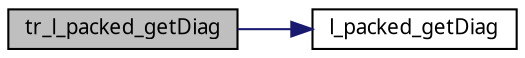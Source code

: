 digraph G
{
  edge [fontname="FreeSans.ttf",fontsize=10,labelfontname="FreeSans.ttf",labelfontsize=10];
  node [fontname="FreeSans.ttf",fontsize=10,shape=record];
  rankdir=LR;
  Node1 [label="tr_l_packed_getDiag",height=0.2,width=0.4,color="black", fillcolor="grey75", style="filled" fontcolor="black"];
  Node1 -> Node2 [color="midnightblue",fontsize=10,style="solid",fontname="FreeSans.ttf"];
  Node2 [label="l_packed_getDiag",height=0.2,width=0.4,color="black", fillcolor="white", style="filled",URL="$Mutils_8c.html#9341ce0544816af21527638ee847972a"];
}
